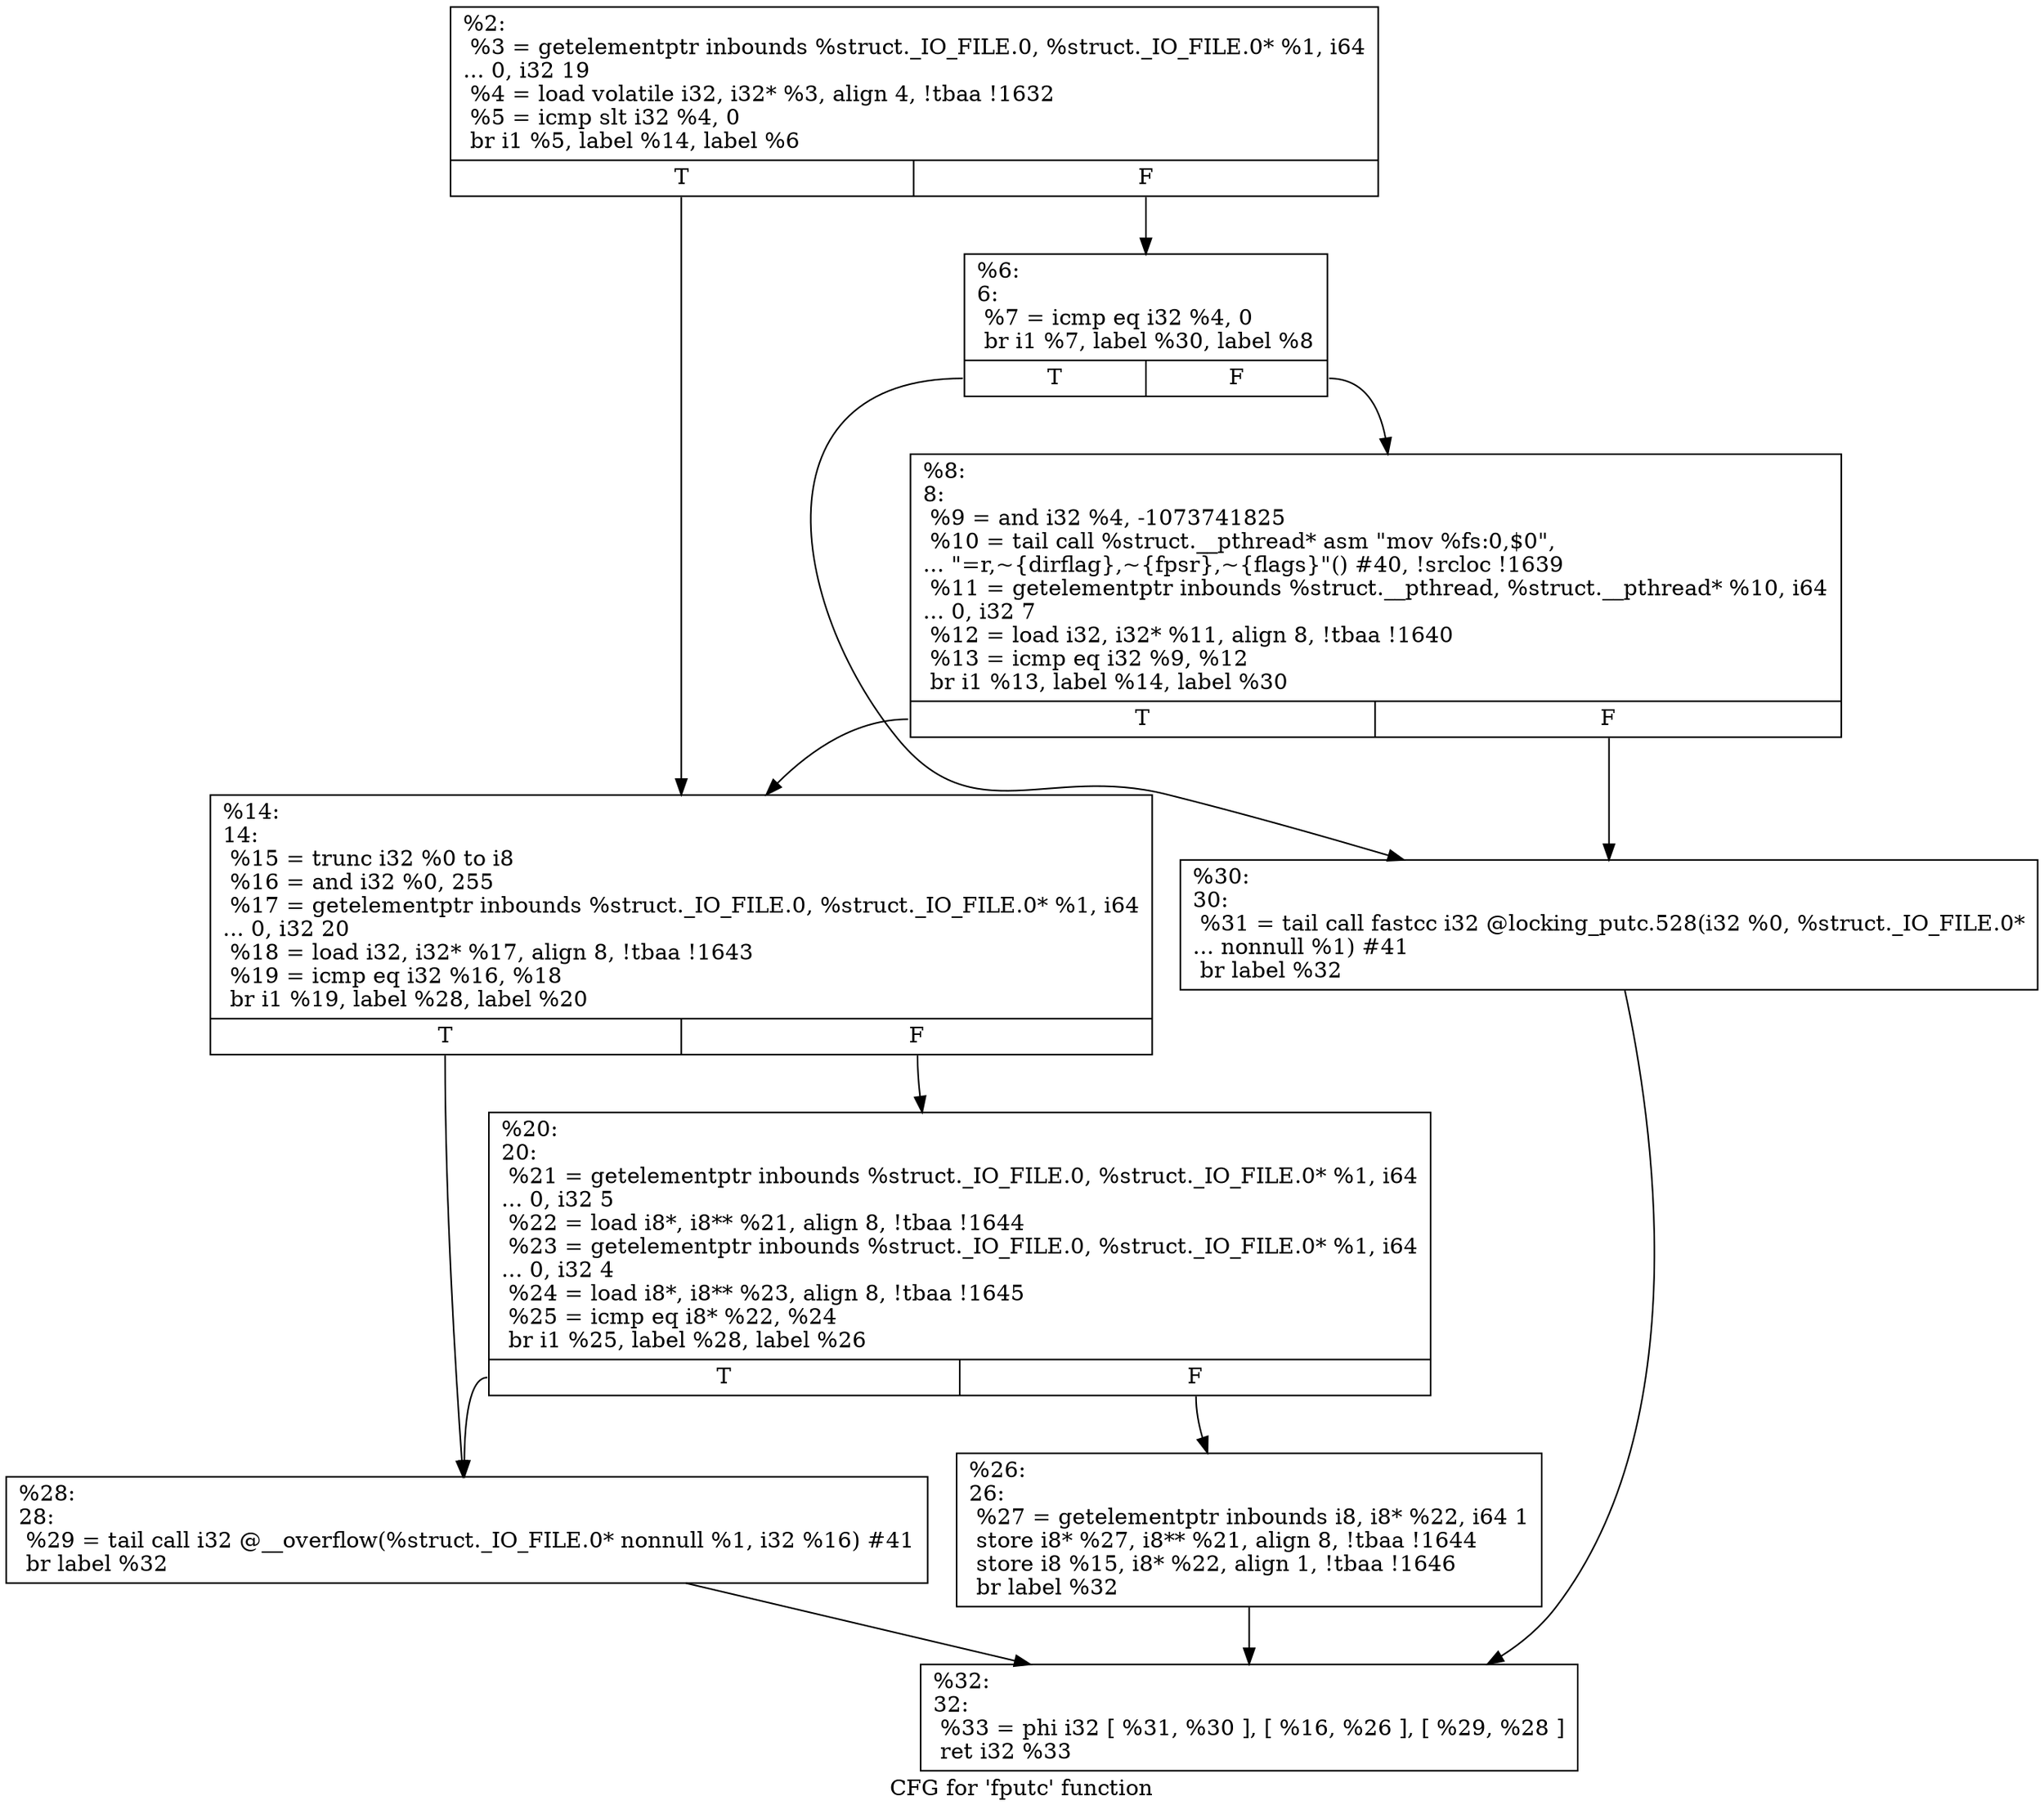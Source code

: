 digraph "CFG for 'fputc' function" {
	label="CFG for 'fputc' function";

	Node0x17f5640 [shape=record,label="{%2:\l  %3 = getelementptr inbounds %struct._IO_FILE.0, %struct._IO_FILE.0* %1, i64\l... 0, i32 19\l  %4 = load volatile i32, i32* %3, align 4, !tbaa !1632\l  %5 = icmp slt i32 %4, 0\l  br i1 %5, label %14, label %6\l|{<s0>T|<s1>F}}"];
	Node0x17f5640:s0 -> Node0x17f5730;
	Node0x17f5640:s1 -> Node0x17f5690;
	Node0x17f5690 [shape=record,label="{%6:\l6:                                                \l  %7 = icmp eq i32 %4, 0\l  br i1 %7, label %30, label %8\l|{<s0>T|<s1>F}}"];
	Node0x17f5690:s0 -> Node0x17f5870;
	Node0x17f5690:s1 -> Node0x17f56e0;
	Node0x17f56e0 [shape=record,label="{%8:\l8:                                                \l  %9 = and i32 %4, -1073741825\l  %10 = tail call %struct.__pthread* asm \"mov %fs:0,$0\",\l... \"=r,~\{dirflag\},~\{fpsr\},~\{flags\}\"() #40, !srcloc !1639\l  %11 = getelementptr inbounds %struct.__pthread, %struct.__pthread* %10, i64\l... 0, i32 7\l  %12 = load i32, i32* %11, align 8, !tbaa !1640\l  %13 = icmp eq i32 %9, %12\l  br i1 %13, label %14, label %30\l|{<s0>T|<s1>F}}"];
	Node0x17f56e0:s0 -> Node0x17f5730;
	Node0x17f56e0:s1 -> Node0x17f5870;
	Node0x17f5730 [shape=record,label="{%14:\l14:                                               \l  %15 = trunc i32 %0 to i8\l  %16 = and i32 %0, 255\l  %17 = getelementptr inbounds %struct._IO_FILE.0, %struct._IO_FILE.0* %1, i64\l... 0, i32 20\l  %18 = load i32, i32* %17, align 8, !tbaa !1643\l  %19 = icmp eq i32 %16, %18\l  br i1 %19, label %28, label %20\l|{<s0>T|<s1>F}}"];
	Node0x17f5730:s0 -> Node0x17f5820;
	Node0x17f5730:s1 -> Node0x17f5780;
	Node0x17f5780 [shape=record,label="{%20:\l20:                                               \l  %21 = getelementptr inbounds %struct._IO_FILE.0, %struct._IO_FILE.0* %1, i64\l... 0, i32 5\l  %22 = load i8*, i8** %21, align 8, !tbaa !1644\l  %23 = getelementptr inbounds %struct._IO_FILE.0, %struct._IO_FILE.0* %1, i64\l... 0, i32 4\l  %24 = load i8*, i8** %23, align 8, !tbaa !1645\l  %25 = icmp eq i8* %22, %24\l  br i1 %25, label %28, label %26\l|{<s0>T|<s1>F}}"];
	Node0x17f5780:s0 -> Node0x17f5820;
	Node0x17f5780:s1 -> Node0x17f57d0;
	Node0x17f57d0 [shape=record,label="{%26:\l26:                                               \l  %27 = getelementptr inbounds i8, i8* %22, i64 1\l  store i8* %27, i8** %21, align 8, !tbaa !1644\l  store i8 %15, i8* %22, align 1, !tbaa !1646\l  br label %32\l}"];
	Node0x17f57d0 -> Node0x17f58c0;
	Node0x17f5820 [shape=record,label="{%28:\l28:                                               \l  %29 = tail call i32 @__overflow(%struct._IO_FILE.0* nonnull %1, i32 %16) #41\l  br label %32\l}"];
	Node0x17f5820 -> Node0x17f58c0;
	Node0x17f5870 [shape=record,label="{%30:\l30:                                               \l  %31 = tail call fastcc i32 @locking_putc.528(i32 %0, %struct._IO_FILE.0*\l... nonnull %1) #41\l  br label %32\l}"];
	Node0x17f5870 -> Node0x17f58c0;
	Node0x17f58c0 [shape=record,label="{%32:\l32:                                               \l  %33 = phi i32 [ %31, %30 ], [ %16, %26 ], [ %29, %28 ]\l  ret i32 %33\l}"];
}
